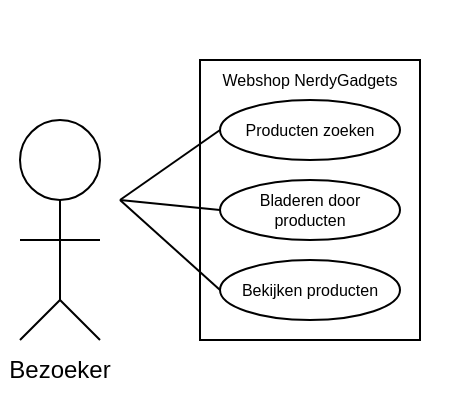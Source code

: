<mxfile version="21.8.2" type="github">
  <diagram name="Pagina-1" id="PaYXS4ldTpePjklcSmy4">
    <mxGraphModel dx="817" dy="370" grid="1" gridSize="10" guides="1" tooltips="1" connect="1" arrows="1" fold="1" page="1" pageScale="1" pageWidth="827" pageHeight="1169" math="0" shadow="0">
      <root>
        <mxCell id="0" />
        <mxCell id="1" parent="0" />
        <mxCell id="5T3qXllgy87Zn4Q4jWy5-8" value="" style="rounded=0;whiteSpace=wrap;html=1;" parent="1" vertex="1">
          <mxGeometry x="130" y="130" width="110" height="140" as="geometry" />
        </mxCell>
        <mxCell id="S9pwn4ESXyOmxC7xWbH2-3" value="" style="ellipse;whiteSpace=wrap;html=1;" parent="1" vertex="1">
          <mxGeometry x="140" y="230" width="90" height="30" as="geometry" />
        </mxCell>
        <mxCell id="5T3qXllgy87Zn4Q4jWy5-1" value="" style="ellipse;whiteSpace=wrap;html=1;aspect=fixed;" parent="1" vertex="1">
          <mxGeometry x="40" y="160" width="40" height="40" as="geometry" />
        </mxCell>
        <mxCell id="5T3qXllgy87Zn4Q4jWy5-2" value="" style="endArrow=none;html=1;rounded=0;entryX=0.5;entryY=1;entryDx=0;entryDy=0;" parent="1" target="5T3qXllgy87Zn4Q4jWy5-1" edge="1">
          <mxGeometry width="50" height="50" relative="1" as="geometry">
            <mxPoint x="60" y="250" as="sourcePoint" />
            <mxPoint x="100" y="240" as="targetPoint" />
          </mxGeometry>
        </mxCell>
        <mxCell id="5T3qXllgy87Zn4Q4jWy5-3" value="" style="endArrow=none;html=1;rounded=0;" parent="1" edge="1">
          <mxGeometry width="50" height="50" relative="1" as="geometry">
            <mxPoint x="40" y="220" as="sourcePoint" />
            <mxPoint x="80" y="220" as="targetPoint" />
            <Array as="points">
              <mxPoint x="60" y="220" />
            </Array>
          </mxGeometry>
        </mxCell>
        <mxCell id="5T3qXllgy87Zn4Q4jWy5-4" value="" style="endArrow=none;html=1;rounded=0;" parent="1" edge="1">
          <mxGeometry width="50" height="50" relative="1" as="geometry">
            <mxPoint x="40" y="270" as="sourcePoint" />
            <mxPoint x="80" y="270" as="targetPoint" />
            <Array as="points">
              <mxPoint x="60" y="250" />
            </Array>
          </mxGeometry>
        </mxCell>
        <mxCell id="5T3qXllgy87Zn4Q4jWy5-9" value="" style="ellipse;whiteSpace=wrap;html=1;" parent="1" vertex="1">
          <mxGeometry x="140" y="190" width="90" height="30" as="geometry" />
        </mxCell>
        <mxCell id="5T3qXllgy87Zn4Q4jWy5-10" value="" style="endArrow=none;html=1;rounded=0;entryX=0;entryY=0.5;entryDx=0;entryDy=0;" parent="1" target="5T3qXllgy87Zn4Q4jWy5-9" edge="1">
          <mxGeometry width="50" height="50" relative="1" as="geometry">
            <mxPoint x="90" y="200" as="sourcePoint" />
            <mxPoint x="140" y="210" as="targetPoint" />
          </mxGeometry>
        </mxCell>
        <mxCell id="5T3qXllgy87Zn4Q4jWy5-12" value="Webshop NerdyGadgets" style="text;html=1;strokeColor=none;fillColor=none;align=center;verticalAlign=middle;whiteSpace=wrap;rounded=0;fontSize=8;" parent="1" vertex="1">
          <mxGeometry x="110" y="100" width="150" height="80" as="geometry" />
        </mxCell>
        <mxCell id="5T3qXllgy87Zn4Q4jWy5-13" value="Bekijken producten" style="text;html=1;strokeColor=none;fillColor=none;align=center;verticalAlign=middle;whiteSpace=wrap;rounded=0;fontSize=8;" parent="1" vertex="1">
          <mxGeometry x="145" y="230" width="80" height="30" as="geometry" />
        </mxCell>
        <mxCell id="S9pwn4ESXyOmxC7xWbH2-4" value="Bladeren door producten" style="text;html=1;strokeColor=none;fillColor=none;align=center;verticalAlign=middle;whiteSpace=wrap;rounded=0;fontSize=8;" parent="1" vertex="1">
          <mxGeometry x="145" y="190" width="80" height="30" as="geometry" />
        </mxCell>
        <mxCell id="S9pwn4ESXyOmxC7xWbH2-5" value="Bezoeker" style="text;html=1;strokeColor=none;fillColor=none;align=center;verticalAlign=middle;whiteSpace=wrap;rounded=0;" parent="1" vertex="1">
          <mxGeometry x="30" y="270" width="60" height="30" as="geometry" />
        </mxCell>
        <mxCell id="S9pwn4ESXyOmxC7xWbH2-6" value="" style="endArrow=none;html=1;rounded=0;entryX=0;entryY=0.5;entryDx=0;entryDy=0;" parent="1" target="S9pwn4ESXyOmxC7xWbH2-3" edge="1">
          <mxGeometry width="50" height="50" relative="1" as="geometry">
            <mxPoint x="90" y="200" as="sourcePoint" />
            <mxPoint x="140" y="250" as="targetPoint" />
          </mxGeometry>
        </mxCell>
        <mxCell id="iaaNNm-uUOiq8UuMti3a-2" value="" style="ellipse;whiteSpace=wrap;html=1;" vertex="1" parent="1">
          <mxGeometry x="140" y="150" width="90" height="30" as="geometry" />
        </mxCell>
        <mxCell id="iaaNNm-uUOiq8UuMti3a-3" value="Producten zoeken" style="text;html=1;strokeColor=none;fillColor=none;align=center;verticalAlign=middle;whiteSpace=wrap;rounded=0;fontSize=8;" vertex="1" parent="1">
          <mxGeometry x="145" y="150" width="80" height="30" as="geometry" />
        </mxCell>
        <mxCell id="iaaNNm-uUOiq8UuMti3a-4" value="" style="endArrow=none;html=1;rounded=0;entryX=0;entryY=0.5;entryDx=0;entryDy=0;" edge="1" parent="1" target="iaaNNm-uUOiq8UuMti3a-2">
          <mxGeometry width="50" height="50" relative="1" as="geometry">
            <mxPoint x="90" y="200" as="sourcePoint" />
            <mxPoint x="140" y="205" as="targetPoint" />
          </mxGeometry>
        </mxCell>
      </root>
    </mxGraphModel>
  </diagram>
</mxfile>
